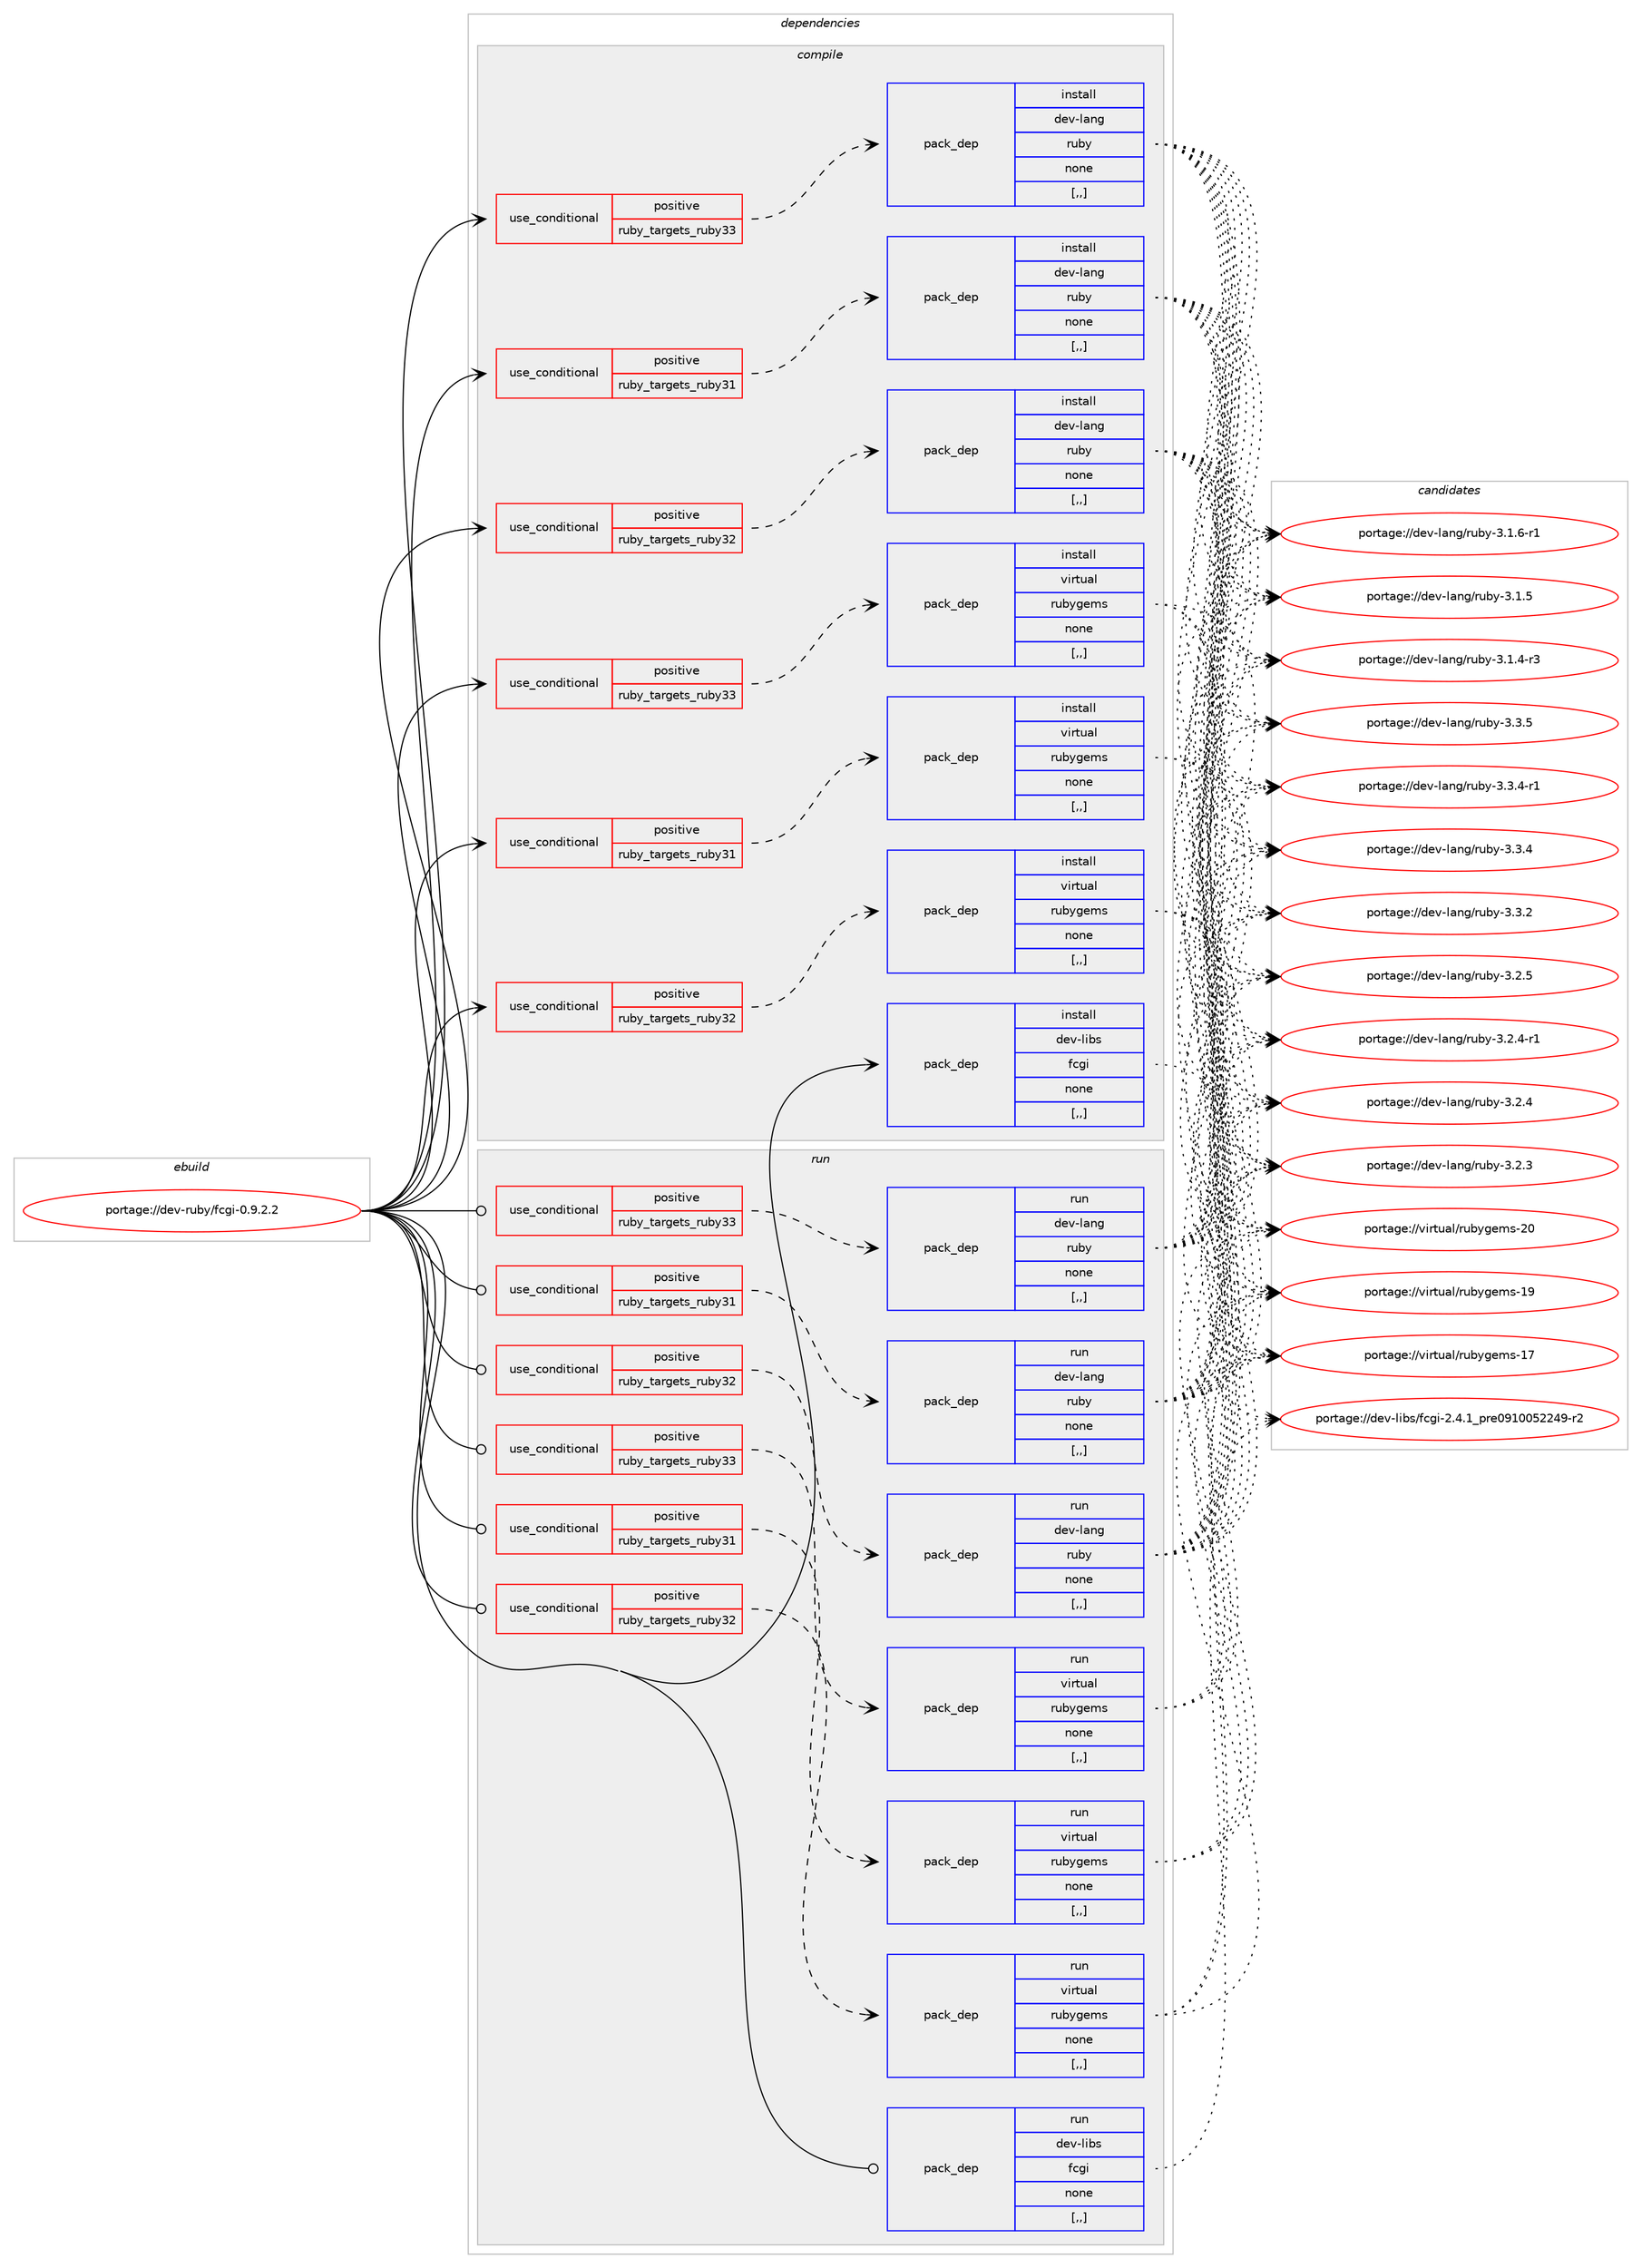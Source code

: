digraph prolog {

# *************
# Graph options
# *************

newrank=true;
concentrate=true;
compound=true;
graph [rankdir=LR,fontname=Helvetica,fontsize=10,ranksep=1.5];#, ranksep=2.5, nodesep=0.2];
edge  [arrowhead=vee];
node  [fontname=Helvetica,fontsize=10];

# **********
# The ebuild
# **********

subgraph cluster_leftcol {
color=gray;
label=<<i>ebuild</i>>;
id [label="portage://dev-ruby/fcgi-0.9.2.2", color=red, width=4, href="../dev-ruby/fcgi-0.9.2.2.svg"];
}

# ****************
# The dependencies
# ****************

subgraph cluster_midcol {
color=gray;
label=<<i>dependencies</i>>;
subgraph cluster_compile {
fillcolor="#eeeeee";
style=filled;
label=<<i>compile</i>>;
subgraph cond178730 {
dependency679833 [label=<<TABLE BORDER="0" CELLBORDER="1" CELLSPACING="0" CELLPADDING="4"><TR><TD ROWSPAN="3" CELLPADDING="10">use_conditional</TD></TR><TR><TD>positive</TD></TR><TR><TD>ruby_targets_ruby31</TD></TR></TABLE>>, shape=none, color=red];
subgraph pack496180 {
dependency679834 [label=<<TABLE BORDER="0" CELLBORDER="1" CELLSPACING="0" CELLPADDING="4" WIDTH="220"><TR><TD ROWSPAN="6" CELLPADDING="30">pack_dep</TD></TR><TR><TD WIDTH="110">install</TD></TR><TR><TD>dev-lang</TD></TR><TR><TD>ruby</TD></TR><TR><TD>none</TD></TR><TR><TD>[,,]</TD></TR></TABLE>>, shape=none, color=blue];
}
dependency679833:e -> dependency679834:w [weight=20,style="dashed",arrowhead="vee"];
}
id:e -> dependency679833:w [weight=20,style="solid",arrowhead="vee"];
subgraph cond178731 {
dependency679835 [label=<<TABLE BORDER="0" CELLBORDER="1" CELLSPACING="0" CELLPADDING="4"><TR><TD ROWSPAN="3" CELLPADDING="10">use_conditional</TD></TR><TR><TD>positive</TD></TR><TR><TD>ruby_targets_ruby31</TD></TR></TABLE>>, shape=none, color=red];
subgraph pack496181 {
dependency679836 [label=<<TABLE BORDER="0" CELLBORDER="1" CELLSPACING="0" CELLPADDING="4" WIDTH="220"><TR><TD ROWSPAN="6" CELLPADDING="30">pack_dep</TD></TR><TR><TD WIDTH="110">install</TD></TR><TR><TD>virtual</TD></TR><TR><TD>rubygems</TD></TR><TR><TD>none</TD></TR><TR><TD>[,,]</TD></TR></TABLE>>, shape=none, color=blue];
}
dependency679835:e -> dependency679836:w [weight=20,style="dashed",arrowhead="vee"];
}
id:e -> dependency679835:w [weight=20,style="solid",arrowhead="vee"];
subgraph cond178732 {
dependency679837 [label=<<TABLE BORDER="0" CELLBORDER="1" CELLSPACING="0" CELLPADDING="4"><TR><TD ROWSPAN="3" CELLPADDING="10">use_conditional</TD></TR><TR><TD>positive</TD></TR><TR><TD>ruby_targets_ruby32</TD></TR></TABLE>>, shape=none, color=red];
subgraph pack496182 {
dependency679838 [label=<<TABLE BORDER="0" CELLBORDER="1" CELLSPACING="0" CELLPADDING="4" WIDTH="220"><TR><TD ROWSPAN="6" CELLPADDING="30">pack_dep</TD></TR><TR><TD WIDTH="110">install</TD></TR><TR><TD>dev-lang</TD></TR><TR><TD>ruby</TD></TR><TR><TD>none</TD></TR><TR><TD>[,,]</TD></TR></TABLE>>, shape=none, color=blue];
}
dependency679837:e -> dependency679838:w [weight=20,style="dashed",arrowhead="vee"];
}
id:e -> dependency679837:w [weight=20,style="solid",arrowhead="vee"];
subgraph cond178733 {
dependency679839 [label=<<TABLE BORDER="0" CELLBORDER="1" CELLSPACING="0" CELLPADDING="4"><TR><TD ROWSPAN="3" CELLPADDING="10">use_conditional</TD></TR><TR><TD>positive</TD></TR><TR><TD>ruby_targets_ruby32</TD></TR></TABLE>>, shape=none, color=red];
subgraph pack496183 {
dependency679840 [label=<<TABLE BORDER="0" CELLBORDER="1" CELLSPACING="0" CELLPADDING="4" WIDTH="220"><TR><TD ROWSPAN="6" CELLPADDING="30">pack_dep</TD></TR><TR><TD WIDTH="110">install</TD></TR><TR><TD>virtual</TD></TR><TR><TD>rubygems</TD></TR><TR><TD>none</TD></TR><TR><TD>[,,]</TD></TR></TABLE>>, shape=none, color=blue];
}
dependency679839:e -> dependency679840:w [weight=20,style="dashed",arrowhead="vee"];
}
id:e -> dependency679839:w [weight=20,style="solid",arrowhead="vee"];
subgraph cond178734 {
dependency679841 [label=<<TABLE BORDER="0" CELLBORDER="1" CELLSPACING="0" CELLPADDING="4"><TR><TD ROWSPAN="3" CELLPADDING="10">use_conditional</TD></TR><TR><TD>positive</TD></TR><TR><TD>ruby_targets_ruby33</TD></TR></TABLE>>, shape=none, color=red];
subgraph pack496184 {
dependency679842 [label=<<TABLE BORDER="0" CELLBORDER="1" CELLSPACING="0" CELLPADDING="4" WIDTH="220"><TR><TD ROWSPAN="6" CELLPADDING="30">pack_dep</TD></TR><TR><TD WIDTH="110">install</TD></TR><TR><TD>dev-lang</TD></TR><TR><TD>ruby</TD></TR><TR><TD>none</TD></TR><TR><TD>[,,]</TD></TR></TABLE>>, shape=none, color=blue];
}
dependency679841:e -> dependency679842:w [weight=20,style="dashed",arrowhead="vee"];
}
id:e -> dependency679841:w [weight=20,style="solid",arrowhead="vee"];
subgraph cond178735 {
dependency679843 [label=<<TABLE BORDER="0" CELLBORDER="1" CELLSPACING="0" CELLPADDING="4"><TR><TD ROWSPAN="3" CELLPADDING="10">use_conditional</TD></TR><TR><TD>positive</TD></TR><TR><TD>ruby_targets_ruby33</TD></TR></TABLE>>, shape=none, color=red];
subgraph pack496185 {
dependency679844 [label=<<TABLE BORDER="0" CELLBORDER="1" CELLSPACING="0" CELLPADDING="4" WIDTH="220"><TR><TD ROWSPAN="6" CELLPADDING="30">pack_dep</TD></TR><TR><TD WIDTH="110">install</TD></TR><TR><TD>virtual</TD></TR><TR><TD>rubygems</TD></TR><TR><TD>none</TD></TR><TR><TD>[,,]</TD></TR></TABLE>>, shape=none, color=blue];
}
dependency679843:e -> dependency679844:w [weight=20,style="dashed",arrowhead="vee"];
}
id:e -> dependency679843:w [weight=20,style="solid",arrowhead="vee"];
subgraph pack496186 {
dependency679845 [label=<<TABLE BORDER="0" CELLBORDER="1" CELLSPACING="0" CELLPADDING="4" WIDTH="220"><TR><TD ROWSPAN="6" CELLPADDING="30">pack_dep</TD></TR><TR><TD WIDTH="110">install</TD></TR><TR><TD>dev-libs</TD></TR><TR><TD>fcgi</TD></TR><TR><TD>none</TD></TR><TR><TD>[,,]</TD></TR></TABLE>>, shape=none, color=blue];
}
id:e -> dependency679845:w [weight=20,style="solid",arrowhead="vee"];
}
subgraph cluster_compileandrun {
fillcolor="#eeeeee";
style=filled;
label=<<i>compile and run</i>>;
}
subgraph cluster_run {
fillcolor="#eeeeee";
style=filled;
label=<<i>run</i>>;
subgraph cond178736 {
dependency679846 [label=<<TABLE BORDER="0" CELLBORDER="1" CELLSPACING="0" CELLPADDING="4"><TR><TD ROWSPAN="3" CELLPADDING="10">use_conditional</TD></TR><TR><TD>positive</TD></TR><TR><TD>ruby_targets_ruby31</TD></TR></TABLE>>, shape=none, color=red];
subgraph pack496187 {
dependency679847 [label=<<TABLE BORDER="0" CELLBORDER="1" CELLSPACING="0" CELLPADDING="4" WIDTH="220"><TR><TD ROWSPAN="6" CELLPADDING="30">pack_dep</TD></TR><TR><TD WIDTH="110">run</TD></TR><TR><TD>dev-lang</TD></TR><TR><TD>ruby</TD></TR><TR><TD>none</TD></TR><TR><TD>[,,]</TD></TR></TABLE>>, shape=none, color=blue];
}
dependency679846:e -> dependency679847:w [weight=20,style="dashed",arrowhead="vee"];
}
id:e -> dependency679846:w [weight=20,style="solid",arrowhead="odot"];
subgraph cond178737 {
dependency679848 [label=<<TABLE BORDER="0" CELLBORDER="1" CELLSPACING="0" CELLPADDING="4"><TR><TD ROWSPAN="3" CELLPADDING="10">use_conditional</TD></TR><TR><TD>positive</TD></TR><TR><TD>ruby_targets_ruby31</TD></TR></TABLE>>, shape=none, color=red];
subgraph pack496188 {
dependency679849 [label=<<TABLE BORDER="0" CELLBORDER="1" CELLSPACING="0" CELLPADDING="4" WIDTH="220"><TR><TD ROWSPAN="6" CELLPADDING="30">pack_dep</TD></TR><TR><TD WIDTH="110">run</TD></TR><TR><TD>virtual</TD></TR><TR><TD>rubygems</TD></TR><TR><TD>none</TD></TR><TR><TD>[,,]</TD></TR></TABLE>>, shape=none, color=blue];
}
dependency679848:e -> dependency679849:w [weight=20,style="dashed",arrowhead="vee"];
}
id:e -> dependency679848:w [weight=20,style="solid",arrowhead="odot"];
subgraph cond178738 {
dependency679850 [label=<<TABLE BORDER="0" CELLBORDER="1" CELLSPACING="0" CELLPADDING="4"><TR><TD ROWSPAN="3" CELLPADDING="10">use_conditional</TD></TR><TR><TD>positive</TD></TR><TR><TD>ruby_targets_ruby32</TD></TR></TABLE>>, shape=none, color=red];
subgraph pack496189 {
dependency679851 [label=<<TABLE BORDER="0" CELLBORDER="1" CELLSPACING="0" CELLPADDING="4" WIDTH="220"><TR><TD ROWSPAN="6" CELLPADDING="30">pack_dep</TD></TR><TR><TD WIDTH="110">run</TD></TR><TR><TD>dev-lang</TD></TR><TR><TD>ruby</TD></TR><TR><TD>none</TD></TR><TR><TD>[,,]</TD></TR></TABLE>>, shape=none, color=blue];
}
dependency679850:e -> dependency679851:w [weight=20,style="dashed",arrowhead="vee"];
}
id:e -> dependency679850:w [weight=20,style="solid",arrowhead="odot"];
subgraph cond178739 {
dependency679852 [label=<<TABLE BORDER="0" CELLBORDER="1" CELLSPACING="0" CELLPADDING="4"><TR><TD ROWSPAN="3" CELLPADDING="10">use_conditional</TD></TR><TR><TD>positive</TD></TR><TR><TD>ruby_targets_ruby32</TD></TR></TABLE>>, shape=none, color=red];
subgraph pack496190 {
dependency679853 [label=<<TABLE BORDER="0" CELLBORDER="1" CELLSPACING="0" CELLPADDING="4" WIDTH="220"><TR><TD ROWSPAN="6" CELLPADDING="30">pack_dep</TD></TR><TR><TD WIDTH="110">run</TD></TR><TR><TD>virtual</TD></TR><TR><TD>rubygems</TD></TR><TR><TD>none</TD></TR><TR><TD>[,,]</TD></TR></TABLE>>, shape=none, color=blue];
}
dependency679852:e -> dependency679853:w [weight=20,style="dashed",arrowhead="vee"];
}
id:e -> dependency679852:w [weight=20,style="solid",arrowhead="odot"];
subgraph cond178740 {
dependency679854 [label=<<TABLE BORDER="0" CELLBORDER="1" CELLSPACING="0" CELLPADDING="4"><TR><TD ROWSPAN="3" CELLPADDING="10">use_conditional</TD></TR><TR><TD>positive</TD></TR><TR><TD>ruby_targets_ruby33</TD></TR></TABLE>>, shape=none, color=red];
subgraph pack496191 {
dependency679855 [label=<<TABLE BORDER="0" CELLBORDER="1" CELLSPACING="0" CELLPADDING="4" WIDTH="220"><TR><TD ROWSPAN="6" CELLPADDING="30">pack_dep</TD></TR><TR><TD WIDTH="110">run</TD></TR><TR><TD>dev-lang</TD></TR><TR><TD>ruby</TD></TR><TR><TD>none</TD></TR><TR><TD>[,,]</TD></TR></TABLE>>, shape=none, color=blue];
}
dependency679854:e -> dependency679855:w [weight=20,style="dashed",arrowhead="vee"];
}
id:e -> dependency679854:w [weight=20,style="solid",arrowhead="odot"];
subgraph cond178741 {
dependency679856 [label=<<TABLE BORDER="0" CELLBORDER="1" CELLSPACING="0" CELLPADDING="4"><TR><TD ROWSPAN="3" CELLPADDING="10">use_conditional</TD></TR><TR><TD>positive</TD></TR><TR><TD>ruby_targets_ruby33</TD></TR></TABLE>>, shape=none, color=red];
subgraph pack496192 {
dependency679857 [label=<<TABLE BORDER="0" CELLBORDER="1" CELLSPACING="0" CELLPADDING="4" WIDTH="220"><TR><TD ROWSPAN="6" CELLPADDING="30">pack_dep</TD></TR><TR><TD WIDTH="110">run</TD></TR><TR><TD>virtual</TD></TR><TR><TD>rubygems</TD></TR><TR><TD>none</TD></TR><TR><TD>[,,]</TD></TR></TABLE>>, shape=none, color=blue];
}
dependency679856:e -> dependency679857:w [weight=20,style="dashed",arrowhead="vee"];
}
id:e -> dependency679856:w [weight=20,style="solid",arrowhead="odot"];
subgraph pack496193 {
dependency679858 [label=<<TABLE BORDER="0" CELLBORDER="1" CELLSPACING="0" CELLPADDING="4" WIDTH="220"><TR><TD ROWSPAN="6" CELLPADDING="30">pack_dep</TD></TR><TR><TD WIDTH="110">run</TD></TR><TR><TD>dev-libs</TD></TR><TR><TD>fcgi</TD></TR><TR><TD>none</TD></TR><TR><TD>[,,]</TD></TR></TABLE>>, shape=none, color=blue];
}
id:e -> dependency679858:w [weight=20,style="solid",arrowhead="odot"];
}
}

# **************
# The candidates
# **************

subgraph cluster_choices {
rank=same;
color=gray;
label=<<i>candidates</i>>;

subgraph choice496180 {
color=black;
nodesep=1;
choice10010111845108971101034711411798121455146514653 [label="portage://dev-lang/ruby-3.3.5", color=red, width=4,href="../dev-lang/ruby-3.3.5.svg"];
choice100101118451089711010347114117981214551465146524511449 [label="portage://dev-lang/ruby-3.3.4-r1", color=red, width=4,href="../dev-lang/ruby-3.3.4-r1.svg"];
choice10010111845108971101034711411798121455146514652 [label="portage://dev-lang/ruby-3.3.4", color=red, width=4,href="../dev-lang/ruby-3.3.4.svg"];
choice10010111845108971101034711411798121455146514650 [label="portage://dev-lang/ruby-3.3.2", color=red, width=4,href="../dev-lang/ruby-3.3.2.svg"];
choice10010111845108971101034711411798121455146504653 [label="portage://dev-lang/ruby-3.2.5", color=red, width=4,href="../dev-lang/ruby-3.2.5.svg"];
choice100101118451089711010347114117981214551465046524511449 [label="portage://dev-lang/ruby-3.2.4-r1", color=red, width=4,href="../dev-lang/ruby-3.2.4-r1.svg"];
choice10010111845108971101034711411798121455146504652 [label="portage://dev-lang/ruby-3.2.4", color=red, width=4,href="../dev-lang/ruby-3.2.4.svg"];
choice10010111845108971101034711411798121455146504651 [label="portage://dev-lang/ruby-3.2.3", color=red, width=4,href="../dev-lang/ruby-3.2.3.svg"];
choice100101118451089711010347114117981214551464946544511449 [label="portage://dev-lang/ruby-3.1.6-r1", color=red, width=4,href="../dev-lang/ruby-3.1.6-r1.svg"];
choice10010111845108971101034711411798121455146494653 [label="portage://dev-lang/ruby-3.1.5", color=red, width=4,href="../dev-lang/ruby-3.1.5.svg"];
choice100101118451089711010347114117981214551464946524511451 [label="portage://dev-lang/ruby-3.1.4-r3", color=red, width=4,href="../dev-lang/ruby-3.1.4-r3.svg"];
dependency679834:e -> choice10010111845108971101034711411798121455146514653:w [style=dotted,weight="100"];
dependency679834:e -> choice100101118451089711010347114117981214551465146524511449:w [style=dotted,weight="100"];
dependency679834:e -> choice10010111845108971101034711411798121455146514652:w [style=dotted,weight="100"];
dependency679834:e -> choice10010111845108971101034711411798121455146514650:w [style=dotted,weight="100"];
dependency679834:e -> choice10010111845108971101034711411798121455146504653:w [style=dotted,weight="100"];
dependency679834:e -> choice100101118451089711010347114117981214551465046524511449:w [style=dotted,weight="100"];
dependency679834:e -> choice10010111845108971101034711411798121455146504652:w [style=dotted,weight="100"];
dependency679834:e -> choice10010111845108971101034711411798121455146504651:w [style=dotted,weight="100"];
dependency679834:e -> choice100101118451089711010347114117981214551464946544511449:w [style=dotted,weight="100"];
dependency679834:e -> choice10010111845108971101034711411798121455146494653:w [style=dotted,weight="100"];
dependency679834:e -> choice100101118451089711010347114117981214551464946524511451:w [style=dotted,weight="100"];
}
subgraph choice496181 {
color=black;
nodesep=1;
choice118105114116117971084711411798121103101109115455048 [label="portage://virtual/rubygems-20", color=red, width=4,href="../virtual/rubygems-20.svg"];
choice118105114116117971084711411798121103101109115454957 [label="portage://virtual/rubygems-19", color=red, width=4,href="../virtual/rubygems-19.svg"];
choice118105114116117971084711411798121103101109115454955 [label="portage://virtual/rubygems-17", color=red, width=4,href="../virtual/rubygems-17.svg"];
dependency679836:e -> choice118105114116117971084711411798121103101109115455048:w [style=dotted,weight="100"];
dependency679836:e -> choice118105114116117971084711411798121103101109115454957:w [style=dotted,weight="100"];
dependency679836:e -> choice118105114116117971084711411798121103101109115454955:w [style=dotted,weight="100"];
}
subgraph choice496182 {
color=black;
nodesep=1;
choice10010111845108971101034711411798121455146514653 [label="portage://dev-lang/ruby-3.3.5", color=red, width=4,href="../dev-lang/ruby-3.3.5.svg"];
choice100101118451089711010347114117981214551465146524511449 [label="portage://dev-lang/ruby-3.3.4-r1", color=red, width=4,href="../dev-lang/ruby-3.3.4-r1.svg"];
choice10010111845108971101034711411798121455146514652 [label="portage://dev-lang/ruby-3.3.4", color=red, width=4,href="../dev-lang/ruby-3.3.4.svg"];
choice10010111845108971101034711411798121455146514650 [label="portage://dev-lang/ruby-3.3.2", color=red, width=4,href="../dev-lang/ruby-3.3.2.svg"];
choice10010111845108971101034711411798121455146504653 [label="portage://dev-lang/ruby-3.2.5", color=red, width=4,href="../dev-lang/ruby-3.2.5.svg"];
choice100101118451089711010347114117981214551465046524511449 [label="portage://dev-lang/ruby-3.2.4-r1", color=red, width=4,href="../dev-lang/ruby-3.2.4-r1.svg"];
choice10010111845108971101034711411798121455146504652 [label="portage://dev-lang/ruby-3.2.4", color=red, width=4,href="../dev-lang/ruby-3.2.4.svg"];
choice10010111845108971101034711411798121455146504651 [label="portage://dev-lang/ruby-3.2.3", color=red, width=4,href="../dev-lang/ruby-3.2.3.svg"];
choice100101118451089711010347114117981214551464946544511449 [label="portage://dev-lang/ruby-3.1.6-r1", color=red, width=4,href="../dev-lang/ruby-3.1.6-r1.svg"];
choice10010111845108971101034711411798121455146494653 [label="portage://dev-lang/ruby-3.1.5", color=red, width=4,href="../dev-lang/ruby-3.1.5.svg"];
choice100101118451089711010347114117981214551464946524511451 [label="portage://dev-lang/ruby-3.1.4-r3", color=red, width=4,href="../dev-lang/ruby-3.1.4-r3.svg"];
dependency679838:e -> choice10010111845108971101034711411798121455146514653:w [style=dotted,weight="100"];
dependency679838:e -> choice100101118451089711010347114117981214551465146524511449:w [style=dotted,weight="100"];
dependency679838:e -> choice10010111845108971101034711411798121455146514652:w [style=dotted,weight="100"];
dependency679838:e -> choice10010111845108971101034711411798121455146514650:w [style=dotted,weight="100"];
dependency679838:e -> choice10010111845108971101034711411798121455146504653:w [style=dotted,weight="100"];
dependency679838:e -> choice100101118451089711010347114117981214551465046524511449:w [style=dotted,weight="100"];
dependency679838:e -> choice10010111845108971101034711411798121455146504652:w [style=dotted,weight="100"];
dependency679838:e -> choice10010111845108971101034711411798121455146504651:w [style=dotted,weight="100"];
dependency679838:e -> choice100101118451089711010347114117981214551464946544511449:w [style=dotted,weight="100"];
dependency679838:e -> choice10010111845108971101034711411798121455146494653:w [style=dotted,weight="100"];
dependency679838:e -> choice100101118451089711010347114117981214551464946524511451:w [style=dotted,weight="100"];
}
subgraph choice496183 {
color=black;
nodesep=1;
choice118105114116117971084711411798121103101109115455048 [label="portage://virtual/rubygems-20", color=red, width=4,href="../virtual/rubygems-20.svg"];
choice118105114116117971084711411798121103101109115454957 [label="portage://virtual/rubygems-19", color=red, width=4,href="../virtual/rubygems-19.svg"];
choice118105114116117971084711411798121103101109115454955 [label="portage://virtual/rubygems-17", color=red, width=4,href="../virtual/rubygems-17.svg"];
dependency679840:e -> choice118105114116117971084711411798121103101109115455048:w [style=dotted,weight="100"];
dependency679840:e -> choice118105114116117971084711411798121103101109115454957:w [style=dotted,weight="100"];
dependency679840:e -> choice118105114116117971084711411798121103101109115454955:w [style=dotted,weight="100"];
}
subgraph choice496184 {
color=black;
nodesep=1;
choice10010111845108971101034711411798121455146514653 [label="portage://dev-lang/ruby-3.3.5", color=red, width=4,href="../dev-lang/ruby-3.3.5.svg"];
choice100101118451089711010347114117981214551465146524511449 [label="portage://dev-lang/ruby-3.3.4-r1", color=red, width=4,href="../dev-lang/ruby-3.3.4-r1.svg"];
choice10010111845108971101034711411798121455146514652 [label="portage://dev-lang/ruby-3.3.4", color=red, width=4,href="../dev-lang/ruby-3.3.4.svg"];
choice10010111845108971101034711411798121455146514650 [label="portage://dev-lang/ruby-3.3.2", color=red, width=4,href="../dev-lang/ruby-3.3.2.svg"];
choice10010111845108971101034711411798121455146504653 [label="portage://dev-lang/ruby-3.2.5", color=red, width=4,href="../dev-lang/ruby-3.2.5.svg"];
choice100101118451089711010347114117981214551465046524511449 [label="portage://dev-lang/ruby-3.2.4-r1", color=red, width=4,href="../dev-lang/ruby-3.2.4-r1.svg"];
choice10010111845108971101034711411798121455146504652 [label="portage://dev-lang/ruby-3.2.4", color=red, width=4,href="../dev-lang/ruby-3.2.4.svg"];
choice10010111845108971101034711411798121455146504651 [label="portage://dev-lang/ruby-3.2.3", color=red, width=4,href="../dev-lang/ruby-3.2.3.svg"];
choice100101118451089711010347114117981214551464946544511449 [label="portage://dev-lang/ruby-3.1.6-r1", color=red, width=4,href="../dev-lang/ruby-3.1.6-r1.svg"];
choice10010111845108971101034711411798121455146494653 [label="portage://dev-lang/ruby-3.1.5", color=red, width=4,href="../dev-lang/ruby-3.1.5.svg"];
choice100101118451089711010347114117981214551464946524511451 [label="portage://dev-lang/ruby-3.1.4-r3", color=red, width=4,href="../dev-lang/ruby-3.1.4-r3.svg"];
dependency679842:e -> choice10010111845108971101034711411798121455146514653:w [style=dotted,weight="100"];
dependency679842:e -> choice100101118451089711010347114117981214551465146524511449:w [style=dotted,weight="100"];
dependency679842:e -> choice10010111845108971101034711411798121455146514652:w [style=dotted,weight="100"];
dependency679842:e -> choice10010111845108971101034711411798121455146514650:w [style=dotted,weight="100"];
dependency679842:e -> choice10010111845108971101034711411798121455146504653:w [style=dotted,weight="100"];
dependency679842:e -> choice100101118451089711010347114117981214551465046524511449:w [style=dotted,weight="100"];
dependency679842:e -> choice10010111845108971101034711411798121455146504652:w [style=dotted,weight="100"];
dependency679842:e -> choice10010111845108971101034711411798121455146504651:w [style=dotted,weight="100"];
dependency679842:e -> choice100101118451089711010347114117981214551464946544511449:w [style=dotted,weight="100"];
dependency679842:e -> choice10010111845108971101034711411798121455146494653:w [style=dotted,weight="100"];
dependency679842:e -> choice100101118451089711010347114117981214551464946524511451:w [style=dotted,weight="100"];
}
subgraph choice496185 {
color=black;
nodesep=1;
choice118105114116117971084711411798121103101109115455048 [label="portage://virtual/rubygems-20", color=red, width=4,href="../virtual/rubygems-20.svg"];
choice118105114116117971084711411798121103101109115454957 [label="portage://virtual/rubygems-19", color=red, width=4,href="../virtual/rubygems-19.svg"];
choice118105114116117971084711411798121103101109115454955 [label="portage://virtual/rubygems-17", color=red, width=4,href="../virtual/rubygems-17.svg"];
dependency679844:e -> choice118105114116117971084711411798121103101109115455048:w [style=dotted,weight="100"];
dependency679844:e -> choice118105114116117971084711411798121103101109115454957:w [style=dotted,weight="100"];
dependency679844:e -> choice118105114116117971084711411798121103101109115454955:w [style=dotted,weight="100"];
}
subgraph choice496186 {
color=black;
nodesep=1;
choice1001011184510810598115471029910310545504652464995112114101485749484853505052574511450 [label="portage://dev-libs/fcgi-2.4.1_pre0910052249-r2", color=red, width=4,href="../dev-libs/fcgi-2.4.1_pre0910052249-r2.svg"];
dependency679845:e -> choice1001011184510810598115471029910310545504652464995112114101485749484853505052574511450:w [style=dotted,weight="100"];
}
subgraph choice496187 {
color=black;
nodesep=1;
choice10010111845108971101034711411798121455146514653 [label="portage://dev-lang/ruby-3.3.5", color=red, width=4,href="../dev-lang/ruby-3.3.5.svg"];
choice100101118451089711010347114117981214551465146524511449 [label="portage://dev-lang/ruby-3.3.4-r1", color=red, width=4,href="../dev-lang/ruby-3.3.4-r1.svg"];
choice10010111845108971101034711411798121455146514652 [label="portage://dev-lang/ruby-3.3.4", color=red, width=4,href="../dev-lang/ruby-3.3.4.svg"];
choice10010111845108971101034711411798121455146514650 [label="portage://dev-lang/ruby-3.3.2", color=red, width=4,href="../dev-lang/ruby-3.3.2.svg"];
choice10010111845108971101034711411798121455146504653 [label="portage://dev-lang/ruby-3.2.5", color=red, width=4,href="../dev-lang/ruby-3.2.5.svg"];
choice100101118451089711010347114117981214551465046524511449 [label="portage://dev-lang/ruby-3.2.4-r1", color=red, width=4,href="../dev-lang/ruby-3.2.4-r1.svg"];
choice10010111845108971101034711411798121455146504652 [label="portage://dev-lang/ruby-3.2.4", color=red, width=4,href="../dev-lang/ruby-3.2.4.svg"];
choice10010111845108971101034711411798121455146504651 [label="portage://dev-lang/ruby-3.2.3", color=red, width=4,href="../dev-lang/ruby-3.2.3.svg"];
choice100101118451089711010347114117981214551464946544511449 [label="portage://dev-lang/ruby-3.1.6-r1", color=red, width=4,href="../dev-lang/ruby-3.1.6-r1.svg"];
choice10010111845108971101034711411798121455146494653 [label="portage://dev-lang/ruby-3.1.5", color=red, width=4,href="../dev-lang/ruby-3.1.5.svg"];
choice100101118451089711010347114117981214551464946524511451 [label="portage://dev-lang/ruby-3.1.4-r3", color=red, width=4,href="../dev-lang/ruby-3.1.4-r3.svg"];
dependency679847:e -> choice10010111845108971101034711411798121455146514653:w [style=dotted,weight="100"];
dependency679847:e -> choice100101118451089711010347114117981214551465146524511449:w [style=dotted,weight="100"];
dependency679847:e -> choice10010111845108971101034711411798121455146514652:w [style=dotted,weight="100"];
dependency679847:e -> choice10010111845108971101034711411798121455146514650:w [style=dotted,weight="100"];
dependency679847:e -> choice10010111845108971101034711411798121455146504653:w [style=dotted,weight="100"];
dependency679847:e -> choice100101118451089711010347114117981214551465046524511449:w [style=dotted,weight="100"];
dependency679847:e -> choice10010111845108971101034711411798121455146504652:w [style=dotted,weight="100"];
dependency679847:e -> choice10010111845108971101034711411798121455146504651:w [style=dotted,weight="100"];
dependency679847:e -> choice100101118451089711010347114117981214551464946544511449:w [style=dotted,weight="100"];
dependency679847:e -> choice10010111845108971101034711411798121455146494653:w [style=dotted,weight="100"];
dependency679847:e -> choice100101118451089711010347114117981214551464946524511451:w [style=dotted,weight="100"];
}
subgraph choice496188 {
color=black;
nodesep=1;
choice118105114116117971084711411798121103101109115455048 [label="portage://virtual/rubygems-20", color=red, width=4,href="../virtual/rubygems-20.svg"];
choice118105114116117971084711411798121103101109115454957 [label="portage://virtual/rubygems-19", color=red, width=4,href="../virtual/rubygems-19.svg"];
choice118105114116117971084711411798121103101109115454955 [label="portage://virtual/rubygems-17", color=red, width=4,href="../virtual/rubygems-17.svg"];
dependency679849:e -> choice118105114116117971084711411798121103101109115455048:w [style=dotted,weight="100"];
dependency679849:e -> choice118105114116117971084711411798121103101109115454957:w [style=dotted,weight="100"];
dependency679849:e -> choice118105114116117971084711411798121103101109115454955:w [style=dotted,weight="100"];
}
subgraph choice496189 {
color=black;
nodesep=1;
choice10010111845108971101034711411798121455146514653 [label="portage://dev-lang/ruby-3.3.5", color=red, width=4,href="../dev-lang/ruby-3.3.5.svg"];
choice100101118451089711010347114117981214551465146524511449 [label="portage://dev-lang/ruby-3.3.4-r1", color=red, width=4,href="../dev-lang/ruby-3.3.4-r1.svg"];
choice10010111845108971101034711411798121455146514652 [label="portage://dev-lang/ruby-3.3.4", color=red, width=4,href="../dev-lang/ruby-3.3.4.svg"];
choice10010111845108971101034711411798121455146514650 [label="portage://dev-lang/ruby-3.3.2", color=red, width=4,href="../dev-lang/ruby-3.3.2.svg"];
choice10010111845108971101034711411798121455146504653 [label="portage://dev-lang/ruby-3.2.5", color=red, width=4,href="../dev-lang/ruby-3.2.5.svg"];
choice100101118451089711010347114117981214551465046524511449 [label="portage://dev-lang/ruby-3.2.4-r1", color=red, width=4,href="../dev-lang/ruby-3.2.4-r1.svg"];
choice10010111845108971101034711411798121455146504652 [label="portage://dev-lang/ruby-3.2.4", color=red, width=4,href="../dev-lang/ruby-3.2.4.svg"];
choice10010111845108971101034711411798121455146504651 [label="portage://dev-lang/ruby-3.2.3", color=red, width=4,href="../dev-lang/ruby-3.2.3.svg"];
choice100101118451089711010347114117981214551464946544511449 [label="portage://dev-lang/ruby-3.1.6-r1", color=red, width=4,href="../dev-lang/ruby-3.1.6-r1.svg"];
choice10010111845108971101034711411798121455146494653 [label="portage://dev-lang/ruby-3.1.5", color=red, width=4,href="../dev-lang/ruby-3.1.5.svg"];
choice100101118451089711010347114117981214551464946524511451 [label="portage://dev-lang/ruby-3.1.4-r3", color=red, width=4,href="../dev-lang/ruby-3.1.4-r3.svg"];
dependency679851:e -> choice10010111845108971101034711411798121455146514653:w [style=dotted,weight="100"];
dependency679851:e -> choice100101118451089711010347114117981214551465146524511449:w [style=dotted,weight="100"];
dependency679851:e -> choice10010111845108971101034711411798121455146514652:w [style=dotted,weight="100"];
dependency679851:e -> choice10010111845108971101034711411798121455146514650:w [style=dotted,weight="100"];
dependency679851:e -> choice10010111845108971101034711411798121455146504653:w [style=dotted,weight="100"];
dependency679851:e -> choice100101118451089711010347114117981214551465046524511449:w [style=dotted,weight="100"];
dependency679851:e -> choice10010111845108971101034711411798121455146504652:w [style=dotted,weight="100"];
dependency679851:e -> choice10010111845108971101034711411798121455146504651:w [style=dotted,weight="100"];
dependency679851:e -> choice100101118451089711010347114117981214551464946544511449:w [style=dotted,weight="100"];
dependency679851:e -> choice10010111845108971101034711411798121455146494653:w [style=dotted,weight="100"];
dependency679851:e -> choice100101118451089711010347114117981214551464946524511451:w [style=dotted,weight="100"];
}
subgraph choice496190 {
color=black;
nodesep=1;
choice118105114116117971084711411798121103101109115455048 [label="portage://virtual/rubygems-20", color=red, width=4,href="../virtual/rubygems-20.svg"];
choice118105114116117971084711411798121103101109115454957 [label="portage://virtual/rubygems-19", color=red, width=4,href="../virtual/rubygems-19.svg"];
choice118105114116117971084711411798121103101109115454955 [label="portage://virtual/rubygems-17", color=red, width=4,href="../virtual/rubygems-17.svg"];
dependency679853:e -> choice118105114116117971084711411798121103101109115455048:w [style=dotted,weight="100"];
dependency679853:e -> choice118105114116117971084711411798121103101109115454957:w [style=dotted,weight="100"];
dependency679853:e -> choice118105114116117971084711411798121103101109115454955:w [style=dotted,weight="100"];
}
subgraph choice496191 {
color=black;
nodesep=1;
choice10010111845108971101034711411798121455146514653 [label="portage://dev-lang/ruby-3.3.5", color=red, width=4,href="../dev-lang/ruby-3.3.5.svg"];
choice100101118451089711010347114117981214551465146524511449 [label="portage://dev-lang/ruby-3.3.4-r1", color=red, width=4,href="../dev-lang/ruby-3.3.4-r1.svg"];
choice10010111845108971101034711411798121455146514652 [label="portage://dev-lang/ruby-3.3.4", color=red, width=4,href="../dev-lang/ruby-3.3.4.svg"];
choice10010111845108971101034711411798121455146514650 [label="portage://dev-lang/ruby-3.3.2", color=red, width=4,href="../dev-lang/ruby-3.3.2.svg"];
choice10010111845108971101034711411798121455146504653 [label="portage://dev-lang/ruby-3.2.5", color=red, width=4,href="../dev-lang/ruby-3.2.5.svg"];
choice100101118451089711010347114117981214551465046524511449 [label="portage://dev-lang/ruby-3.2.4-r1", color=red, width=4,href="../dev-lang/ruby-3.2.4-r1.svg"];
choice10010111845108971101034711411798121455146504652 [label="portage://dev-lang/ruby-3.2.4", color=red, width=4,href="../dev-lang/ruby-3.2.4.svg"];
choice10010111845108971101034711411798121455146504651 [label="portage://dev-lang/ruby-3.2.3", color=red, width=4,href="../dev-lang/ruby-3.2.3.svg"];
choice100101118451089711010347114117981214551464946544511449 [label="portage://dev-lang/ruby-3.1.6-r1", color=red, width=4,href="../dev-lang/ruby-3.1.6-r1.svg"];
choice10010111845108971101034711411798121455146494653 [label="portage://dev-lang/ruby-3.1.5", color=red, width=4,href="../dev-lang/ruby-3.1.5.svg"];
choice100101118451089711010347114117981214551464946524511451 [label="portage://dev-lang/ruby-3.1.4-r3", color=red, width=4,href="../dev-lang/ruby-3.1.4-r3.svg"];
dependency679855:e -> choice10010111845108971101034711411798121455146514653:w [style=dotted,weight="100"];
dependency679855:e -> choice100101118451089711010347114117981214551465146524511449:w [style=dotted,weight="100"];
dependency679855:e -> choice10010111845108971101034711411798121455146514652:w [style=dotted,weight="100"];
dependency679855:e -> choice10010111845108971101034711411798121455146514650:w [style=dotted,weight="100"];
dependency679855:e -> choice10010111845108971101034711411798121455146504653:w [style=dotted,weight="100"];
dependency679855:e -> choice100101118451089711010347114117981214551465046524511449:w [style=dotted,weight="100"];
dependency679855:e -> choice10010111845108971101034711411798121455146504652:w [style=dotted,weight="100"];
dependency679855:e -> choice10010111845108971101034711411798121455146504651:w [style=dotted,weight="100"];
dependency679855:e -> choice100101118451089711010347114117981214551464946544511449:w [style=dotted,weight="100"];
dependency679855:e -> choice10010111845108971101034711411798121455146494653:w [style=dotted,weight="100"];
dependency679855:e -> choice100101118451089711010347114117981214551464946524511451:w [style=dotted,weight="100"];
}
subgraph choice496192 {
color=black;
nodesep=1;
choice118105114116117971084711411798121103101109115455048 [label="portage://virtual/rubygems-20", color=red, width=4,href="../virtual/rubygems-20.svg"];
choice118105114116117971084711411798121103101109115454957 [label="portage://virtual/rubygems-19", color=red, width=4,href="../virtual/rubygems-19.svg"];
choice118105114116117971084711411798121103101109115454955 [label="portage://virtual/rubygems-17", color=red, width=4,href="../virtual/rubygems-17.svg"];
dependency679857:e -> choice118105114116117971084711411798121103101109115455048:w [style=dotted,weight="100"];
dependency679857:e -> choice118105114116117971084711411798121103101109115454957:w [style=dotted,weight="100"];
dependency679857:e -> choice118105114116117971084711411798121103101109115454955:w [style=dotted,weight="100"];
}
subgraph choice496193 {
color=black;
nodesep=1;
choice1001011184510810598115471029910310545504652464995112114101485749484853505052574511450 [label="portage://dev-libs/fcgi-2.4.1_pre0910052249-r2", color=red, width=4,href="../dev-libs/fcgi-2.4.1_pre0910052249-r2.svg"];
dependency679858:e -> choice1001011184510810598115471029910310545504652464995112114101485749484853505052574511450:w [style=dotted,weight="100"];
}
}

}
